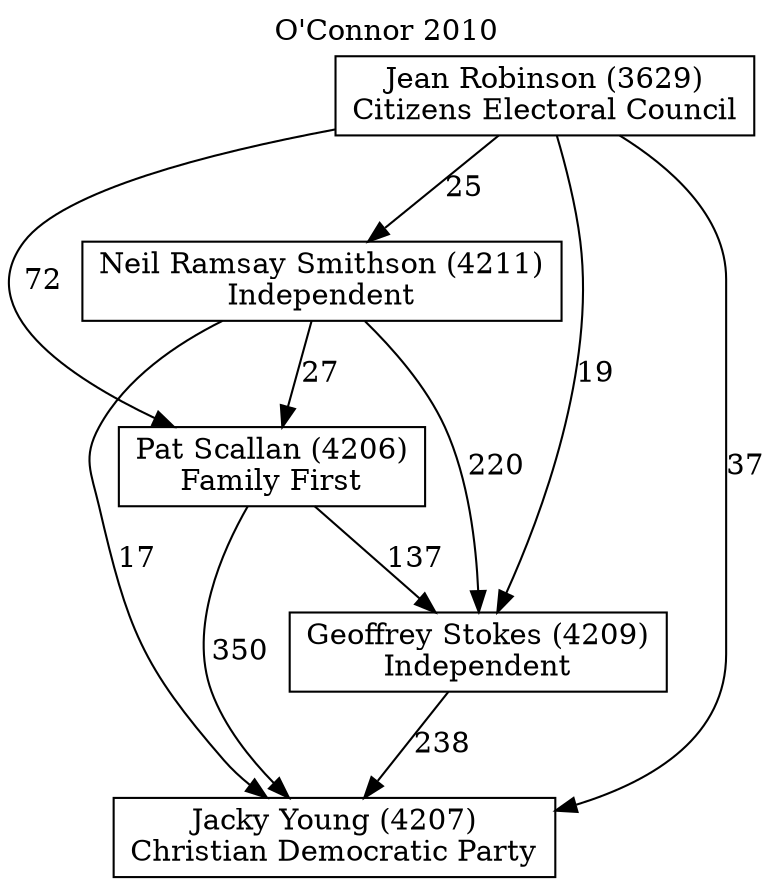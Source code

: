 // House preference flow
digraph "Jacky Young (4207)_O'Connor_2010" {
	graph [label="O'Connor 2010" labelloc=t mclimit=10]
	node [shape=box]
	"Jacky Young (4207)" [label="Jacky Young (4207)
Christian Democratic Party"]
	"Geoffrey Stokes (4209)" [label="Geoffrey Stokes (4209)
Independent"]
	"Pat Scallan (4206)" [label="Pat Scallan (4206)
Family First"]
	"Neil Ramsay Smithson (4211)" [label="Neil Ramsay Smithson (4211)
Independent"]
	"Jean Robinson (3629)" [label="Jean Robinson (3629)
Citizens Electoral Council"]
	"Geoffrey Stokes (4209)" -> "Jacky Young (4207)" [label=238]
	"Pat Scallan (4206)" -> "Geoffrey Stokes (4209)" [label=137]
	"Neil Ramsay Smithson (4211)" -> "Pat Scallan (4206)" [label=27]
	"Jean Robinson (3629)" -> "Neil Ramsay Smithson (4211)" [label=25]
	"Pat Scallan (4206)" -> "Jacky Young (4207)" [label=350]
	"Neil Ramsay Smithson (4211)" -> "Jacky Young (4207)" [label=17]
	"Jean Robinson (3629)" -> "Jacky Young (4207)" [label=37]
	"Jean Robinson (3629)" -> "Pat Scallan (4206)" [label=72]
	"Neil Ramsay Smithson (4211)" -> "Geoffrey Stokes (4209)" [label=220]
	"Jean Robinson (3629)" -> "Geoffrey Stokes (4209)" [label=19]
}
